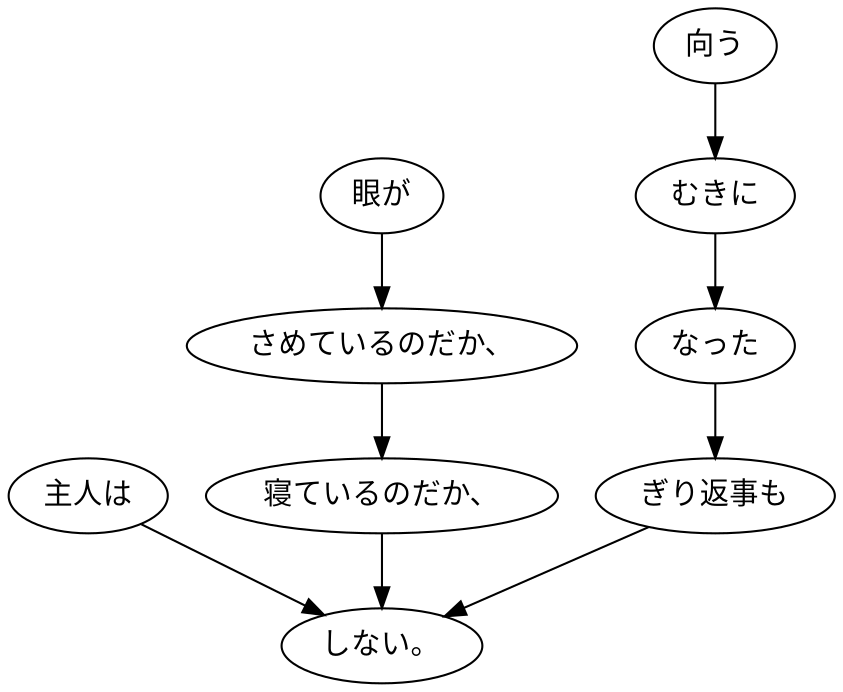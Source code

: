 digraph graph6395 {
	node0 [label="主人は"];
	node1 [label="眼が"];
	node2 [label="さめているのだか、"];
	node3 [label="寝ているのだか、"];
	node4 [label="向う"];
	node5 [label="むきに"];
	node6 [label="なった"];
	node7 [label="ぎり返事も"];
	node8 [label="しない。"];
	node0 -> node8;
	node1 -> node2;
	node2 -> node3;
	node3 -> node8;
	node4 -> node5;
	node5 -> node6;
	node6 -> node7;
	node7 -> node8;
}
